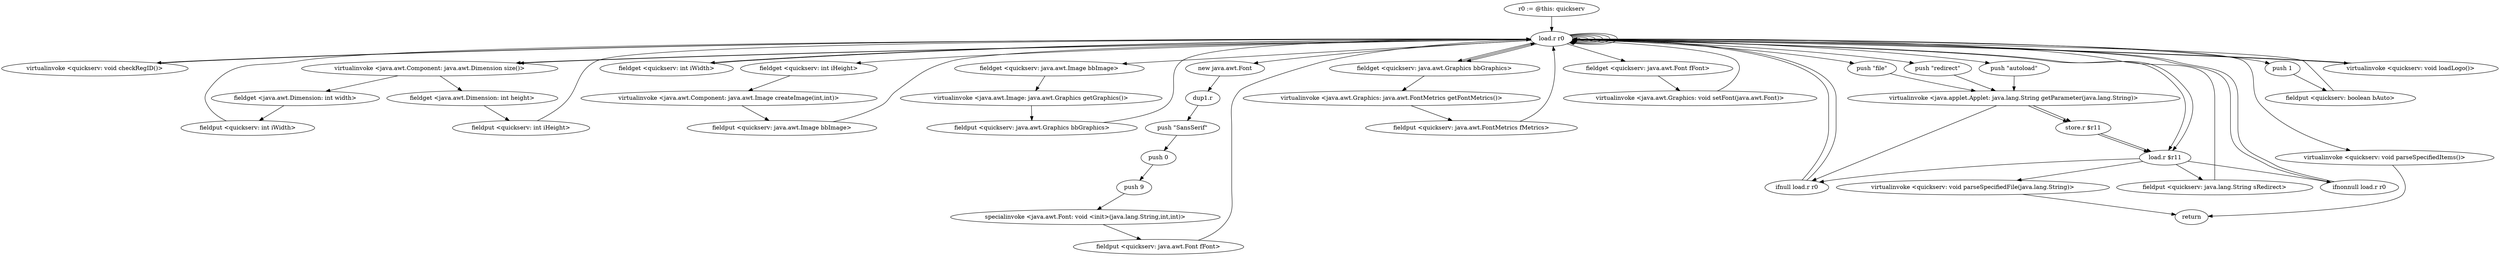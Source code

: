 digraph "" {
    "r0 := @this: quickserv"
    "load.r r0"
    "r0 := @this: quickserv"->"load.r r0";
    "virtualinvoke <quickserv: void checkRegID()>"
    "load.r r0"->"virtualinvoke <quickserv: void checkRegID()>";
    "virtualinvoke <quickserv: void checkRegID()>"->"load.r r0";
    "load.r r0"->"load.r r0";
    "virtualinvoke <java.awt.Component: java.awt.Dimension size()>"
    "load.r r0"->"virtualinvoke <java.awt.Component: java.awt.Dimension size()>";
    "fieldget <java.awt.Dimension: int width>"
    "virtualinvoke <java.awt.Component: java.awt.Dimension size()>"->"fieldget <java.awt.Dimension: int width>";
    "fieldput <quickserv: int iWidth>"
    "fieldget <java.awt.Dimension: int width>"->"fieldput <quickserv: int iWidth>";
    "fieldput <quickserv: int iWidth>"->"load.r r0";
    "load.r r0"->"load.r r0";
    "load.r r0"->"virtualinvoke <java.awt.Component: java.awt.Dimension size()>";
    "fieldget <java.awt.Dimension: int height>"
    "virtualinvoke <java.awt.Component: java.awt.Dimension size()>"->"fieldget <java.awt.Dimension: int height>";
    "fieldput <quickserv: int iHeight>"
    "fieldget <java.awt.Dimension: int height>"->"fieldput <quickserv: int iHeight>";
    "fieldput <quickserv: int iHeight>"->"load.r r0";
    "load.r r0"->"load.r r0";
    "load.r r0"->"load.r r0";
    "fieldget <quickserv: int iWidth>"
    "load.r r0"->"fieldget <quickserv: int iWidth>";
    "fieldget <quickserv: int iWidth>"->"load.r r0";
    "fieldget <quickserv: int iHeight>"
    "load.r r0"->"fieldget <quickserv: int iHeight>";
    "virtualinvoke <java.awt.Component: java.awt.Image createImage(int,int)>"
    "fieldget <quickserv: int iHeight>"->"virtualinvoke <java.awt.Component: java.awt.Image createImage(int,int)>";
    "fieldput <quickserv: java.awt.Image bbImage>"
    "virtualinvoke <java.awt.Component: java.awt.Image createImage(int,int)>"->"fieldput <quickserv: java.awt.Image bbImage>";
    "fieldput <quickserv: java.awt.Image bbImage>"->"load.r r0";
    "load.r r0"->"load.r r0";
    "fieldget <quickserv: java.awt.Image bbImage>"
    "load.r r0"->"fieldget <quickserv: java.awt.Image bbImage>";
    "virtualinvoke <java.awt.Image: java.awt.Graphics getGraphics()>"
    "fieldget <quickserv: java.awt.Image bbImage>"->"virtualinvoke <java.awt.Image: java.awt.Graphics getGraphics()>";
    "fieldput <quickserv: java.awt.Graphics bbGraphics>"
    "virtualinvoke <java.awt.Image: java.awt.Graphics getGraphics()>"->"fieldput <quickserv: java.awt.Graphics bbGraphics>";
    "fieldput <quickserv: java.awt.Graphics bbGraphics>"->"load.r r0";
    "new java.awt.Font"
    "load.r r0"->"new java.awt.Font";
    "dup1.r"
    "new java.awt.Font"->"dup1.r";
    "push \"SansSerif\""
    "dup1.r"->"push \"SansSerif\"";
    "push 0"
    "push \"SansSerif\""->"push 0";
    "push 9"
    "push 0"->"push 9";
    "specialinvoke <java.awt.Font: void <init>(java.lang.String,int,int)>"
    "push 9"->"specialinvoke <java.awt.Font: void <init>(java.lang.String,int,int)>";
    "fieldput <quickserv: java.awt.Font fFont>"
    "specialinvoke <java.awt.Font: void <init>(java.lang.String,int,int)>"->"fieldput <quickserv: java.awt.Font fFont>";
    "fieldput <quickserv: java.awt.Font fFont>"->"load.r r0";
    "fieldget <quickserv: java.awt.Graphics bbGraphics>"
    "load.r r0"->"fieldget <quickserv: java.awt.Graphics bbGraphics>";
    "fieldget <quickserv: java.awt.Graphics bbGraphics>"->"load.r r0";
    "fieldget <quickserv: java.awt.Font fFont>"
    "load.r r0"->"fieldget <quickserv: java.awt.Font fFont>";
    "virtualinvoke <java.awt.Graphics: void setFont(java.awt.Font)>"
    "fieldget <quickserv: java.awt.Font fFont>"->"virtualinvoke <java.awt.Graphics: void setFont(java.awt.Font)>";
    "virtualinvoke <java.awt.Graphics: void setFont(java.awt.Font)>"->"load.r r0";
    "load.r r0"->"load.r r0";
    "load.r r0"->"fieldget <quickserv: java.awt.Graphics bbGraphics>";
    "virtualinvoke <java.awt.Graphics: java.awt.FontMetrics getFontMetrics()>"
    "fieldget <quickserv: java.awt.Graphics bbGraphics>"->"virtualinvoke <java.awt.Graphics: java.awt.FontMetrics getFontMetrics()>";
    "fieldput <quickserv: java.awt.FontMetrics fMetrics>"
    "virtualinvoke <java.awt.Graphics: java.awt.FontMetrics getFontMetrics()>"->"fieldput <quickserv: java.awt.FontMetrics fMetrics>";
    "fieldput <quickserv: java.awt.FontMetrics fMetrics>"->"load.r r0";
    "push \"redirect\""
    "load.r r0"->"push \"redirect\"";
    "virtualinvoke <java.applet.Applet: java.lang.String getParameter(java.lang.String)>"
    "push \"redirect\""->"virtualinvoke <java.applet.Applet: java.lang.String getParameter(java.lang.String)>";
    "store.r $r11"
    "virtualinvoke <java.applet.Applet: java.lang.String getParameter(java.lang.String)>"->"store.r $r11";
    "load.r $r11"
    "store.r $r11"->"load.r $r11";
    "ifnull load.r r0"
    "load.r $r11"->"ifnull load.r r0";
    "ifnull load.r r0"->"load.r r0";
    "load.r r0"->"load.r $r11";
    "fieldput <quickserv: java.lang.String sRedirect>"
    "load.r $r11"->"fieldput <quickserv: java.lang.String sRedirect>";
    "fieldput <quickserv: java.lang.String sRedirect>"->"load.r r0";
    "push \"autoload\""
    "load.r r0"->"push \"autoload\"";
    "push \"autoload\""->"virtualinvoke <java.applet.Applet: java.lang.String getParameter(java.lang.String)>";
    "virtualinvoke <java.applet.Applet: java.lang.String getParameter(java.lang.String)>"->"ifnull load.r r0";
    "ifnull load.r r0"->"load.r r0";
    "push 1"
    "load.r r0"->"push 1";
    "fieldput <quickserv: boolean bAuto>"
    "push 1"->"fieldput <quickserv: boolean bAuto>";
    "fieldput <quickserv: boolean bAuto>"->"load.r r0";
    "virtualinvoke <quickserv: void loadLogo()>"
    "load.r r0"->"virtualinvoke <quickserv: void loadLogo()>";
    "virtualinvoke <quickserv: void loadLogo()>"->"load.r r0";
    "push \"file\""
    "load.r r0"->"push \"file\"";
    "push \"file\""->"virtualinvoke <java.applet.Applet: java.lang.String getParameter(java.lang.String)>";
    "virtualinvoke <java.applet.Applet: java.lang.String getParameter(java.lang.String)>"->"store.r $r11";
    "store.r $r11"->"load.r $r11";
    "ifnonnull load.r r0"
    "load.r $r11"->"ifnonnull load.r r0";
    "ifnonnull load.r r0"->"load.r r0";
    "virtualinvoke <quickserv: void parseSpecifiedItems()>"
    "load.r r0"->"virtualinvoke <quickserv: void parseSpecifiedItems()>";
    "return"
    "virtualinvoke <quickserv: void parseSpecifiedItems()>"->"return";
    "ifnonnull load.r r0"->"load.r r0";
    "load.r r0"->"load.r $r11";
    "virtualinvoke <quickserv: void parseSpecifiedFile(java.lang.String)>"
    "load.r $r11"->"virtualinvoke <quickserv: void parseSpecifiedFile(java.lang.String)>";
    "virtualinvoke <quickserv: void parseSpecifiedFile(java.lang.String)>"->"return";
}
